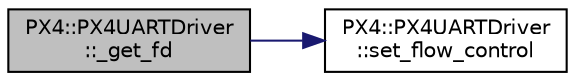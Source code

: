 digraph "PX4::PX4UARTDriver::_get_fd"
{
 // INTERACTIVE_SVG=YES
  edge [fontname="Helvetica",fontsize="10",labelfontname="Helvetica",labelfontsize="10"];
  node [fontname="Helvetica",fontsize="10",shape=record];
  rankdir="LR";
  Node1 [label="PX4::PX4UARTDriver\l::_get_fd",height=0.2,width=0.4,color="black", fillcolor="grey75", style="filled", fontcolor="black"];
  Node1 -> Node2 [color="midnightblue",fontsize="10",style="solid",fontname="Helvetica"];
  Node2 [label="PX4::PX4UARTDriver\l::set_flow_control",height=0.2,width=0.4,color="black", fillcolor="white", style="filled",URL="$classPX4_1_1PX4UARTDriver.html#a52e3e61c54427e91502549d0ba622314"];
}
